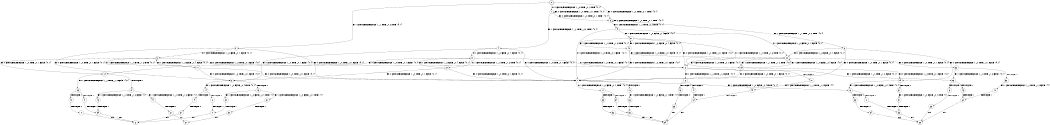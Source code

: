digraph BCG {
size = "7, 10.5";
center = TRUE;
node [shape = circle];
0 [peripheries = 2];
0 -> 1 [label = "EX !0 !ATOMIC_EXCH_BRANCH (1, +0, TRUE, +0, 1, TRUE) !{0, 1}"];
0 -> 2 [label = "EX !1 !ATOMIC_EXCH_BRANCH (1, +1, TRUE, +0, 2, TRUE) !{0, 1}"];
0 -> 3 [label = "EX !0 !ATOMIC_EXCH_BRANCH (1, +0, TRUE, +0, 1, TRUE) !{0, 1}"];
1 -> 1 [label = "EX !0 !ATOMIC_EXCH_BRANCH (1, +0, TRUE, +0, 1, TRUE) !{0, 1}"];
1 -> 4 [label = "EX !1 !ATOMIC_EXCH_BRANCH (1, +1, TRUE, +0, 2, TRUE) !{0, 1}"];
1 -> 3 [label = "EX !0 !ATOMIC_EXCH_BRANCH (1, +0, TRUE, +0, 1, TRUE) !{0, 1}"];
2 -> 5 [label = "EX !1 !ATOMIC_EXCH_BRANCH (1, +0, FALSE, +0, 4, FALSE) !{0, 1}"];
2 -> 6 [label = "EX !0 !ATOMIC_EXCH_BRANCH (1, +0, TRUE, +0, 1, FALSE) !{0, 1}"];
2 -> 7 [label = "EX !0 !ATOMIC_EXCH_BRANCH (1, +0, TRUE, +0, 1, FALSE) !{0, 1}"];
3 -> 8 [label = "EX !1 !ATOMIC_EXCH_BRANCH (1, +1, TRUE, +0, 2, TRUE) !{0, 1}"];
3 -> 3 [label = "EX !0 !ATOMIC_EXCH_BRANCH (1, +0, TRUE, +0, 1, TRUE) !{0, 1}"];
3 -> 9 [label = "EX !1 !ATOMIC_EXCH_BRANCH (1, +1, TRUE, +0, 2, TRUE) !{0, 1}"];
4 -> 6 [label = "EX !0 !ATOMIC_EXCH_BRANCH (1, +0, TRUE, +0, 1, FALSE) !{0, 1}"];
4 -> 10 [label = "EX !1 !ATOMIC_EXCH_BRANCH (1, +0, FALSE, +0, 4, FALSE) !{0, 1}"];
4 -> 7 [label = "EX !0 !ATOMIC_EXCH_BRANCH (1, +0, TRUE, +0, 1, FALSE) !{0, 1}"];
5 -> 11 [label = "EX !1 !ATOMIC_EXCH_BRANCH (1, +1, TRUE, +1, 2, TRUE) !{0, 1}"];
5 -> 12 [label = "EX !0 !ATOMIC_EXCH_BRANCH (1, +0, TRUE, +0, 1, FALSE) !{0, 1}"];
5 -> 13 [label = "EX !0 !ATOMIC_EXCH_BRANCH (1, +0, TRUE, +0, 1, FALSE) !{0, 1}"];
6 -> 14 [label = "EX !1 !ATOMIC_EXCH_BRANCH (1, +0, FALSE, +0, 4, TRUE) !{0, 1}"];
6 -> 15 [label = "TERMINATE !0"];
7 -> 16 [label = "EX !1 !ATOMIC_EXCH_BRANCH (1, +0, FALSE, +0, 4, TRUE) !{0, 1}"];
7 -> 17 [label = "EX !1 !ATOMIC_EXCH_BRANCH (1, +0, FALSE, +0, 4, TRUE) !{0, 1}"];
7 -> 18 [label = "TERMINATE !0"];
8 -> 19 [label = "EX !0 !ATOMIC_EXCH_BRANCH (1, +0, TRUE, +0, 1, FALSE) !{0, 1}"];
8 -> 20 [label = "EX !1 !ATOMIC_EXCH_BRANCH (1, +0, FALSE, +0, 4, FALSE) !{0, 1}"];
8 -> 7 [label = "EX !0 !ATOMIC_EXCH_BRANCH (1, +0, TRUE, +0, 1, FALSE) !{0, 1}"];
9 -> 20 [label = "EX !1 !ATOMIC_EXCH_BRANCH (1, +0, FALSE, +0, 4, FALSE) !{0, 1}"];
9 -> 7 [label = "EX !0 !ATOMIC_EXCH_BRANCH (1, +0, TRUE, +0, 1, FALSE) !{0, 1}"];
9 -> 21 [label = "EX !1 !ATOMIC_EXCH_BRANCH (1, +0, FALSE, +0, 4, FALSE) !{0, 1}"];
10 -> 12 [label = "EX !0 !ATOMIC_EXCH_BRANCH (1, +0, TRUE, +0, 1, FALSE) !{0, 1}"];
10 -> 22 [label = "EX !1 !ATOMIC_EXCH_BRANCH (1, +1, TRUE, +1, 2, TRUE) !{0, 1}"];
10 -> 13 [label = "EX !0 !ATOMIC_EXCH_BRANCH (1, +0, TRUE, +0, 1, FALSE) !{0, 1}"];
11 -> 5 [label = "EX !1 !ATOMIC_EXCH_BRANCH (1, +0, FALSE, +0, 4, FALSE) !{0, 1}"];
11 -> 6 [label = "EX !0 !ATOMIC_EXCH_BRANCH (1, +0, TRUE, +0, 1, FALSE) !{0, 1}"];
11 -> 7 [label = "EX !0 !ATOMIC_EXCH_BRANCH (1, +0, TRUE, +0, 1, FALSE) !{0, 1}"];
12 -> 23 [label = "EX !1 !ATOMIC_EXCH_BRANCH (1, +1, TRUE, +1, 2, FALSE) !{0, 1}"];
12 -> 24 [label = "TERMINATE !0"];
13 -> 25 [label = "EX !1 !ATOMIC_EXCH_BRANCH (1, +1, TRUE, +1, 2, FALSE) !{0, 1}"];
13 -> 26 [label = "EX !1 !ATOMIC_EXCH_BRANCH (1, +1, TRUE, +1, 2, FALSE) !{0, 1}"];
13 -> 27 [label = "TERMINATE !0"];
14 -> 28 [label = "TERMINATE !0"];
14 -> 29 [label = "TERMINATE !1"];
15 -> 30 [label = "EX !1 !ATOMIC_EXCH_BRANCH (1, +0, FALSE, +0, 4, TRUE) !{1}"];
15 -> 31 [label = "EX !1 !ATOMIC_EXCH_BRANCH (1, +0, FALSE, +0, 4, TRUE) !{1}"];
16 -> 32 [label = "TERMINATE !0"];
16 -> 33 [label = "TERMINATE !1"];
17 -> 34 [label = "TERMINATE !0"];
17 -> 35 [label = "TERMINATE !1"];
18 -> 36 [label = "EX !1 !ATOMIC_EXCH_BRANCH (1, +0, FALSE, +0, 4, TRUE) !{1}"];
19 -> 16 [label = "EX !1 !ATOMIC_EXCH_BRANCH (1, +0, FALSE, +0, 4, TRUE) !{0, 1}"];
19 -> 37 [label = "TERMINATE !0"];
20 -> 38 [label = "EX !0 !ATOMIC_EXCH_BRANCH (1, +0, TRUE, +0, 1, FALSE) !{0, 1}"];
20 -> 39 [label = "EX !1 !ATOMIC_EXCH_BRANCH (1, +1, TRUE, +1, 2, TRUE) !{0, 1}"];
20 -> 13 [label = "EX !0 !ATOMIC_EXCH_BRANCH (1, +0, TRUE, +0, 1, FALSE) !{0, 1}"];
21 -> 39 [label = "EX !1 !ATOMIC_EXCH_BRANCH (1, +1, TRUE, +1, 2, TRUE) !{0, 1}"];
21 -> 13 [label = "EX !0 !ATOMIC_EXCH_BRANCH (1, +0, TRUE, +0, 1, FALSE) !{0, 1}"];
21 -> 40 [label = "EX !1 !ATOMIC_EXCH_BRANCH (1, +1, TRUE, +1, 2, TRUE) !{0, 1}"];
22 -> 6 [label = "EX !0 !ATOMIC_EXCH_BRANCH (1, +0, TRUE, +0, 1, FALSE) !{0, 1}"];
22 -> 10 [label = "EX !1 !ATOMIC_EXCH_BRANCH (1, +0, FALSE, +0, 4, FALSE) !{0, 1}"];
22 -> 7 [label = "EX !0 !ATOMIC_EXCH_BRANCH (1, +0, TRUE, +0, 1, FALSE) !{0, 1}"];
23 -> 41 [label = "TERMINATE !0"];
23 -> 42 [label = "TERMINATE !1"];
24 -> 43 [label = "EX !1 !ATOMIC_EXCH_BRANCH (1, +1, TRUE, +1, 2, FALSE) !{1}"];
24 -> 44 [label = "EX !1 !ATOMIC_EXCH_BRANCH (1, +1, TRUE, +1, 2, FALSE) !{1}"];
25 -> 45 [label = "TERMINATE !0"];
25 -> 46 [label = "TERMINATE !1"];
26 -> 47 [label = "TERMINATE !0"];
26 -> 48 [label = "TERMINATE !1"];
27 -> 49 [label = "EX !1 !ATOMIC_EXCH_BRANCH (1, +1, TRUE, +1, 2, FALSE) !{1}"];
28 -> 50 [label = "TERMINATE !1"];
29 -> 51 [label = "TERMINATE !0"];
30 -> 50 [label = "TERMINATE !1"];
31 -> 52 [label = "TERMINATE !1"];
32 -> 53 [label = "TERMINATE !1"];
33 -> 54 [label = "TERMINATE !0"];
34 -> 55 [label = "TERMINATE !1"];
35 -> 56 [label = "TERMINATE !0"];
36 -> 55 [label = "TERMINATE !1"];
37 -> 57 [label = "EX !1 !ATOMIC_EXCH_BRANCH (1, +0, FALSE, +0, 4, TRUE) !{1}"];
38 -> 25 [label = "EX !1 !ATOMIC_EXCH_BRANCH (1, +1, TRUE, +1, 2, FALSE) !{0, 1}"];
38 -> 58 [label = "TERMINATE !0"];
39 -> 19 [label = "EX !0 !ATOMIC_EXCH_BRANCH (1, +0, TRUE, +0, 1, FALSE) !{0, 1}"];
39 -> 20 [label = "EX !1 !ATOMIC_EXCH_BRANCH (1, +0, FALSE, +0, 4, FALSE) !{0, 1}"];
39 -> 7 [label = "EX !0 !ATOMIC_EXCH_BRANCH (1, +0, TRUE, +0, 1, FALSE) !{0, 1}"];
40 -> 20 [label = "EX !1 !ATOMIC_EXCH_BRANCH (1, +0, FALSE, +0, 4, FALSE) !{0, 1}"];
40 -> 7 [label = "EX !0 !ATOMIC_EXCH_BRANCH (1, +0, TRUE, +0, 1, FALSE) !{0, 1}"];
40 -> 21 [label = "EX !1 !ATOMIC_EXCH_BRANCH (1, +0, FALSE, +0, 4, FALSE) !{0, 1}"];
41 -> 59 [label = "TERMINATE !1"];
42 -> 60 [label = "TERMINATE !0"];
43 -> 59 [label = "TERMINATE !1"];
44 -> 61 [label = "TERMINATE !1"];
45 -> 62 [label = "TERMINATE !1"];
46 -> 63 [label = "TERMINATE !0"];
47 -> 64 [label = "TERMINATE !1"];
48 -> 65 [label = "TERMINATE !0"];
49 -> 64 [label = "TERMINATE !1"];
50 -> 66 [label = "exit"];
51 -> 66 [label = "exit"];
52 -> 67 [label = "exit"];
53 -> 68 [label = "exit"];
54 -> 68 [label = "exit"];
55 -> 69 [label = "exit"];
56 -> 69 [label = "exit"];
57 -> 53 [label = "TERMINATE !1"];
58 -> 70 [label = "EX !1 !ATOMIC_EXCH_BRANCH (1, +1, TRUE, +1, 2, FALSE) !{1}"];
59 -> 66 [label = "exit"];
60 -> 66 [label = "exit"];
61 -> 67 [label = "exit"];
62 -> 68 [label = "exit"];
63 -> 68 [label = "exit"];
64 -> 69 [label = "exit"];
65 -> 69 [label = "exit"];
70 -> 62 [label = "TERMINATE !1"];
}
